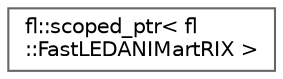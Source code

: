 digraph "Graphical Class Hierarchy"
{
 // LATEX_PDF_SIZE
  bgcolor="transparent";
  edge [fontname=Helvetica,fontsize=10,labelfontname=Helvetica,labelfontsize=10];
  node [fontname=Helvetica,fontsize=10,shape=box,height=0.2,width=0.4];
  rankdir="LR";
  Node0 [id="Node000000",label="fl::scoped_ptr\< fl\l::FastLEDANIMartRIX \>",height=0.2,width=0.4,color="grey40", fillcolor="white", style="filled",URL="$df/d0b/classfl_1_1scoped__ptr.html",tooltip=" "];
}

